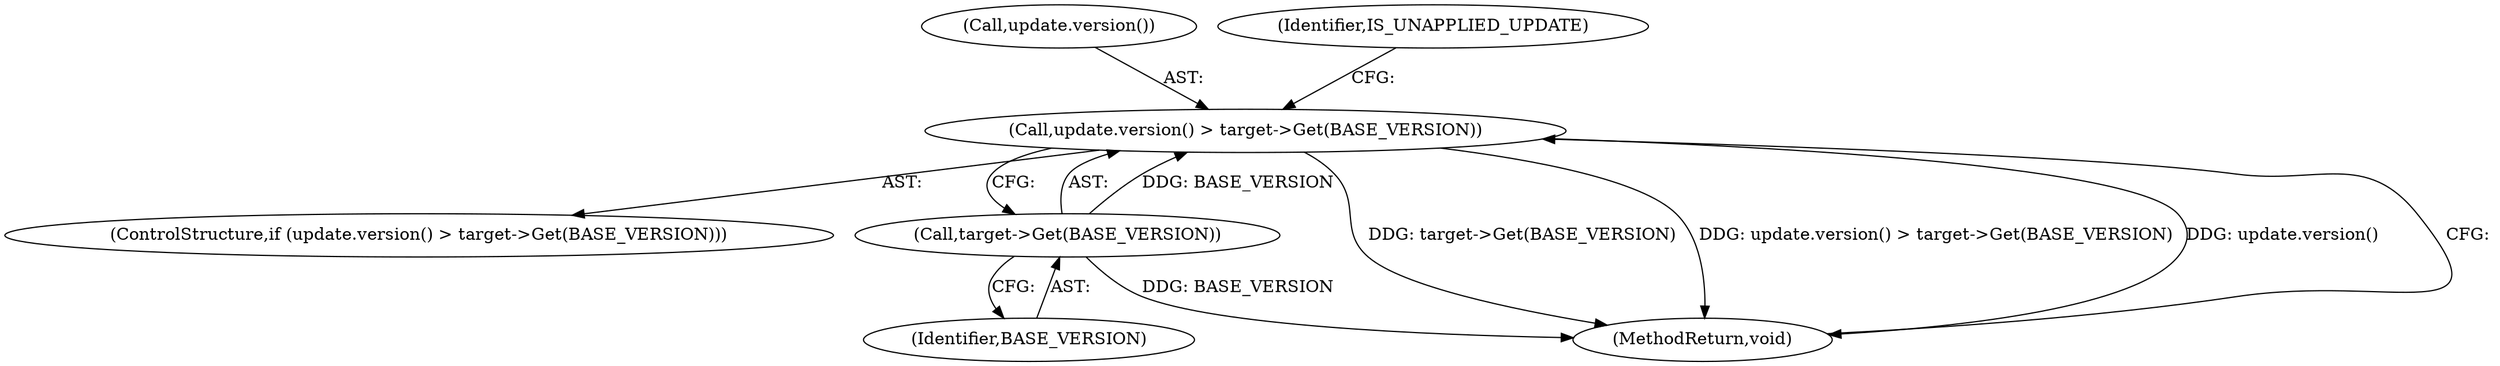 digraph "0_Chrome_19190765882e272a6a2162c89acdb29110f7e3cf_6@API" {
"1000219" [label="(Call,update.version() > target->Get(BASE_VERSION))"];
"1000221" [label="(Call,target->Get(BASE_VERSION))"];
"1000219" [label="(Call,update.version() > target->Get(BASE_VERSION))"];
"1000220" [label="(Call,update.version())"];
"1000218" [label="(ControlStructure,if (update.version() > target->Get(BASE_VERSION)))"];
"1000227" [label="(MethodReturn,void)"];
"1000225" [label="(Identifier,IS_UNAPPLIED_UPDATE)"];
"1000222" [label="(Identifier,BASE_VERSION)"];
"1000221" [label="(Call,target->Get(BASE_VERSION))"];
"1000219" -> "1000218"  [label="AST: "];
"1000219" -> "1000221"  [label="CFG: "];
"1000220" -> "1000219"  [label="AST: "];
"1000221" -> "1000219"  [label="AST: "];
"1000225" -> "1000219"  [label="CFG: "];
"1000227" -> "1000219"  [label="CFG: "];
"1000219" -> "1000227"  [label="DDG: target->Get(BASE_VERSION)"];
"1000219" -> "1000227"  [label="DDG: update.version() > target->Get(BASE_VERSION)"];
"1000219" -> "1000227"  [label="DDG: update.version()"];
"1000221" -> "1000219"  [label="DDG: BASE_VERSION"];
"1000221" -> "1000222"  [label="CFG: "];
"1000222" -> "1000221"  [label="AST: "];
"1000221" -> "1000227"  [label="DDG: BASE_VERSION"];
}
